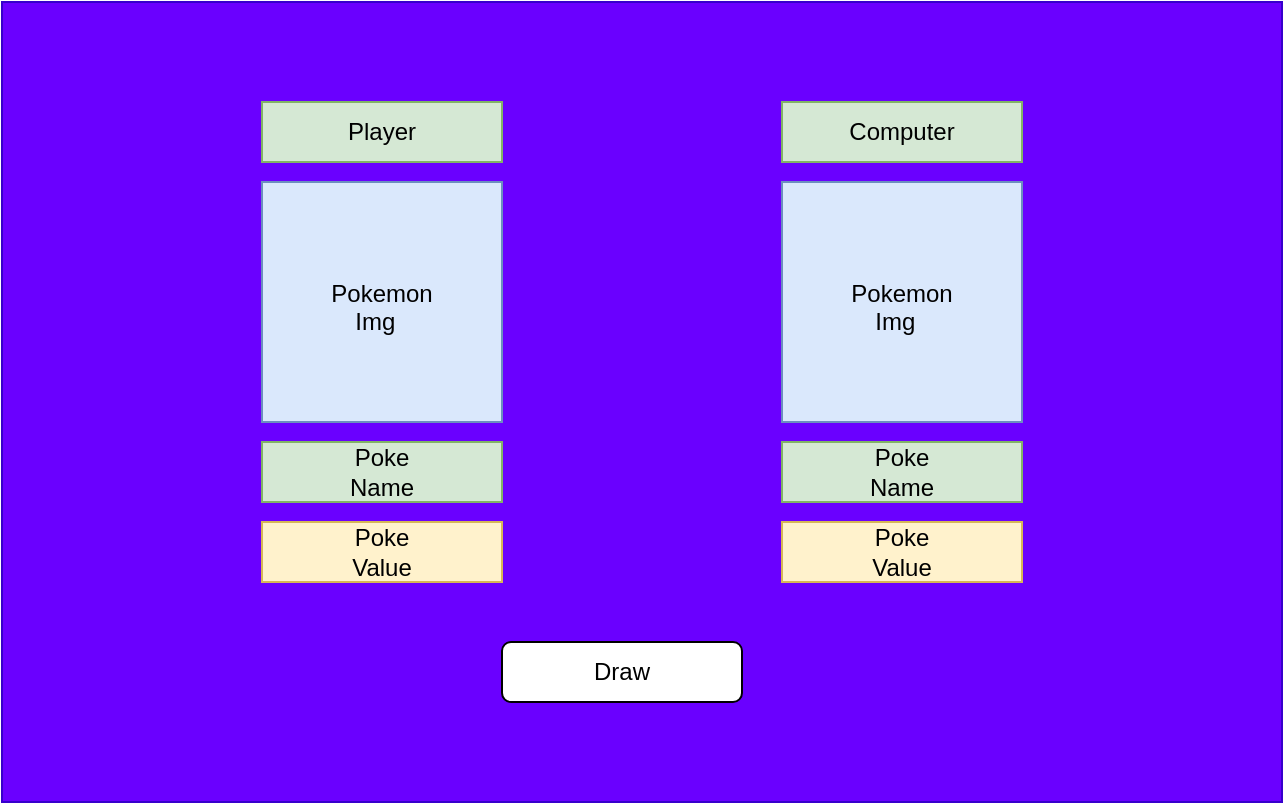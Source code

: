 <mxfile version="14.9.2" type="device"><diagram id="XpDuKQINbS35d230cEpQ" name="Page-1"><mxGraphModel dx="1038" dy="564" grid="1" gridSize="10" guides="1" tooltips="1" connect="1" arrows="1" fold="1" page="1" pageScale="1" pageWidth="827" pageHeight="1169" math="0" shadow="0"><root><mxCell id="0"/><mxCell id="1" parent="0"/><mxCell id="UGVYIRm1jDhyOCpOrwFD-1" value="" style="rounded=0;whiteSpace=wrap;html=1;fillColor=#6a00ff;strokeColor=#3700CC;fontColor=#ffffff;" vertex="1" parent="1"><mxGeometry x="120" y="30" width="640" height="400" as="geometry"/></mxCell><mxCell id="UGVYIRm1jDhyOCpOrwFD-2" value="&lt;br&gt;&lt;br&gt;" style="rounded=0;whiteSpace=wrap;html=1;fillColor=#dae8fc;strokeColor=#6c8ebf;" vertex="1" parent="1"><mxGeometry x="250" y="120" width="120" height="120" as="geometry"/></mxCell><mxCell id="UGVYIRm1jDhyOCpOrwFD-3" value="" style="rounded=0;whiteSpace=wrap;html=1;fillColor=#dae8fc;strokeColor=#6c8ebf;" vertex="1" parent="1"><mxGeometry x="510" y="120" width="120" height="120" as="geometry"/></mxCell><mxCell id="UGVYIRm1jDhyOCpOrwFD-5" value="" style="rounded=0;whiteSpace=wrap;html=1;fillColor=#d5e8d4;strokeColor=#82b366;" vertex="1" parent="1"><mxGeometry x="250" y="250" width="120" height="30" as="geometry"/></mxCell><mxCell id="UGVYIRm1jDhyOCpOrwFD-6" value="" style="rounded=0;whiteSpace=wrap;html=1;fillColor=#fff2cc;strokeColor=#d6b656;" vertex="1" parent="1"><mxGeometry x="250" y="290" width="120" height="30" as="geometry"/></mxCell><mxCell id="UGVYIRm1jDhyOCpOrwFD-7" value="" style="rounded=0;whiteSpace=wrap;html=1;fillColor=#d5e8d4;strokeColor=#82b366;" vertex="1" parent="1"><mxGeometry x="510" y="250" width="120" height="30" as="geometry"/></mxCell><mxCell id="UGVYIRm1jDhyOCpOrwFD-8" value="" style="rounded=0;whiteSpace=wrap;html=1;fillColor=#fff2cc;strokeColor=#d6b656;" vertex="1" parent="1"><mxGeometry x="510" y="290" width="120" height="30" as="geometry"/></mxCell><mxCell id="UGVYIRm1jDhyOCpOrwFD-9" value="" style="rounded=1;whiteSpace=wrap;html=1;" vertex="1" parent="1"><mxGeometry x="370" y="350" width="120" height="30" as="geometry"/></mxCell><mxCell id="UGVYIRm1jDhyOCpOrwFD-10" value="&lt;div&gt;Pokemon Img&lt;span style=&quot;white-space: pre&quot;&gt;&#9;&lt;/span&gt;&lt;/div&gt;&lt;br&gt;" style="text;html=1;strokeColor=none;fillColor=none;align=center;verticalAlign=middle;whiteSpace=wrap;rounded=0;" vertex="1" parent="1"><mxGeometry x="285" y="180" width="50" height="20" as="geometry"/></mxCell><mxCell id="UGVYIRm1jDhyOCpOrwFD-11" value="&lt;div&gt;Pokemon Img&lt;span style=&quot;white-space: pre&quot;&gt;&#9;&lt;/span&gt;&lt;/div&gt;&lt;br&gt;" style="text;html=1;strokeColor=none;fillColor=none;align=center;verticalAlign=middle;whiteSpace=wrap;rounded=0;" vertex="1" parent="1"><mxGeometry x="545" y="180" width="50" height="20" as="geometry"/></mxCell><mxCell id="UGVYIRm1jDhyOCpOrwFD-12" value="Poke Name" style="text;html=1;strokeColor=none;fillColor=none;align=center;verticalAlign=middle;whiteSpace=wrap;rounded=0;" vertex="1" parent="1"><mxGeometry x="290" y="255" width="40" height="20" as="geometry"/></mxCell><mxCell id="UGVYIRm1jDhyOCpOrwFD-13" value="Poke Name" style="text;html=1;strokeColor=none;fillColor=none;align=center;verticalAlign=middle;whiteSpace=wrap;rounded=0;" vertex="1" parent="1"><mxGeometry x="550" y="255" width="40" height="20" as="geometry"/></mxCell><mxCell id="UGVYIRm1jDhyOCpOrwFD-14" value="Poke Value" style="text;html=1;strokeColor=none;fillColor=none;align=center;verticalAlign=middle;whiteSpace=wrap;rounded=0;" vertex="1" parent="1"><mxGeometry x="290" y="295" width="40" height="20" as="geometry"/></mxCell><mxCell id="UGVYIRm1jDhyOCpOrwFD-16" value="Poke Value" style="text;html=1;strokeColor=none;fillColor=none;align=center;verticalAlign=middle;whiteSpace=wrap;rounded=0;" vertex="1" parent="1"><mxGeometry x="550" y="295" width="40" height="20" as="geometry"/></mxCell><mxCell id="UGVYIRm1jDhyOCpOrwFD-17" value="Draw" style="text;html=1;strokeColor=none;fillColor=none;align=center;verticalAlign=middle;whiteSpace=wrap;rounded=0;" vertex="1" parent="1"><mxGeometry x="410" y="355" width="40" height="20" as="geometry"/></mxCell><mxCell id="UGVYIRm1jDhyOCpOrwFD-19" value="" style="rounded=0;whiteSpace=wrap;html=1;fillColor=#d5e8d4;strokeColor=#82b366;" vertex="1" parent="1"><mxGeometry x="250" y="80" width="120" height="30" as="geometry"/></mxCell><mxCell id="UGVYIRm1jDhyOCpOrwFD-22" value="Player" style="text;html=1;strokeColor=none;fillColor=none;align=center;verticalAlign=middle;whiteSpace=wrap;rounded=0;" vertex="1" parent="1"><mxGeometry x="290" y="85" width="40" height="20" as="geometry"/></mxCell><mxCell id="UGVYIRm1jDhyOCpOrwFD-24" value="" style="rounded=0;whiteSpace=wrap;html=1;fillColor=#d5e8d4;strokeColor=#82b366;" vertex="1" parent="1"><mxGeometry x="510" y="80" width="120" height="30" as="geometry"/></mxCell><mxCell id="UGVYIRm1jDhyOCpOrwFD-26" value="Computer" style="text;html=1;strokeColor=none;fillColor=none;align=center;verticalAlign=middle;whiteSpace=wrap;rounded=0;" vertex="1" parent="1"><mxGeometry x="550" y="85" width="40" height="20" as="geometry"/></mxCell></root></mxGraphModel></diagram></mxfile>